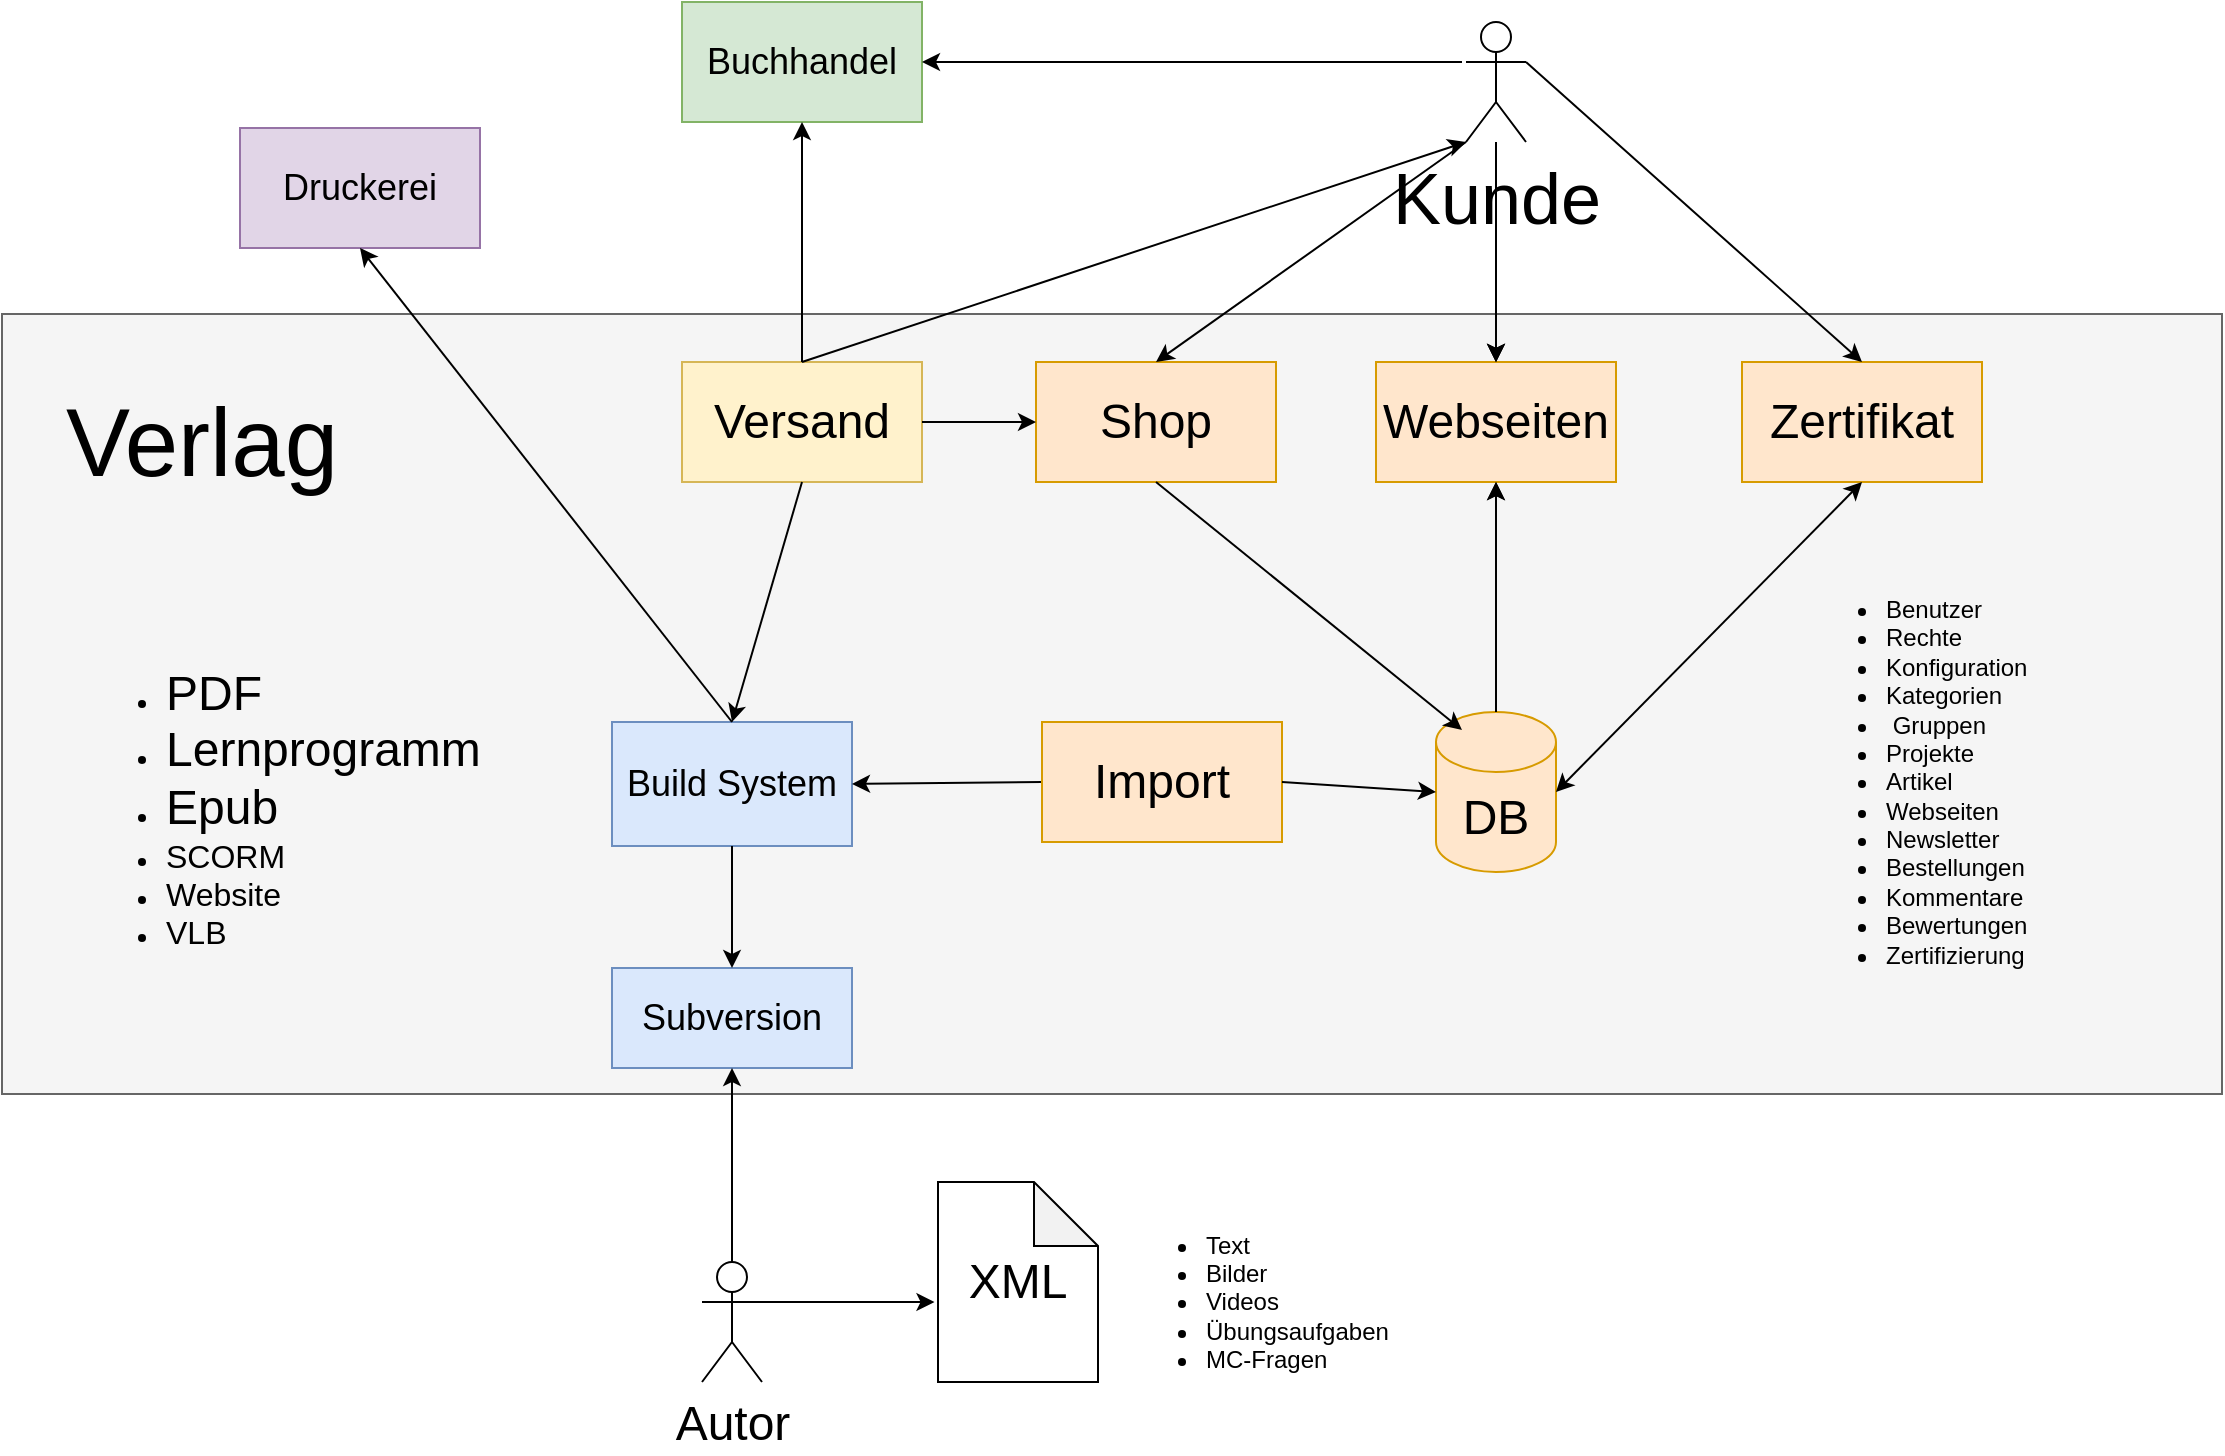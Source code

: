 <mxfile version="14.8.6" type="github">
  <diagram id="S66aKLHPQPTGUsUnwTtF" name="Page-1">
    <mxGraphModel dx="1117" dy="669" grid="1" gridSize="10" guides="1" tooltips="1" connect="1" arrows="1" fold="1" page="1" pageScale="1" pageWidth="827" pageHeight="1169" math="0" shadow="0">
      <root>
        <mxCell id="0" />
        <mxCell id="1" parent="0" />
        <mxCell id="XwRl7KmBkpzdWUTlRH1u-58" value="" style="rounded=0;whiteSpace=wrap;html=1;fillColor=#f5f5f5;strokeColor=#666666;fontColor=#333333;" vertex="1" parent="1">
          <mxGeometry x="190" y="336" width="1110" height="390" as="geometry" />
        </mxCell>
        <mxCell id="XwRl7KmBkpzdWUTlRH1u-1" value="&lt;font style=&quot;font-size: 18px&quot;&gt;Build System&lt;/font&gt;" style="rounded=0;whiteSpace=wrap;html=1;fillColor=#dae8fc;strokeColor=#6c8ebf;" vertex="1" parent="1">
          <mxGeometry x="495" y="540" width="120" height="62" as="geometry" />
        </mxCell>
        <mxCell id="XwRl7KmBkpzdWUTlRH1u-2" value="&lt;font style=&quot;font-size: 24px&quot;&gt;Autor&lt;/font&gt;" style="shape=umlActor;verticalLabelPosition=bottom;verticalAlign=top;html=1;outlineConnect=0;" vertex="1" parent="1">
          <mxGeometry x="540" y="810" width="30" height="60" as="geometry" />
        </mxCell>
        <mxCell id="XwRl7KmBkpzdWUTlRH1u-4" value="&lt;font style=&quot;font-size: 24px&quot;&gt;XML&lt;/font&gt;" style="shape=note;whiteSpace=wrap;html=1;backgroundOutline=1;darkOpacity=0.05;size=32;" vertex="1" parent="1">
          <mxGeometry x="658" y="770" width="80" height="100" as="geometry" />
        </mxCell>
        <mxCell id="XwRl7KmBkpzdWUTlRH1u-5" value="&lt;font style=&quot;font-size: 18px&quot;&gt;Subversion&lt;/font&gt;" style="rounded=0;whiteSpace=wrap;html=1;fillColor=#dae8fc;strokeColor=#6c8ebf;" vertex="1" parent="1">
          <mxGeometry x="495" y="663" width="120" height="50" as="geometry" />
        </mxCell>
        <mxCell id="XwRl7KmBkpzdWUTlRH1u-7" value="&lt;ul&gt;&lt;li&gt;Benutzer&lt;/li&gt;&lt;li&gt;&lt;span&gt;Rechte&lt;/span&gt;&lt;br&gt;&lt;/li&gt;&lt;li&gt;&lt;span&gt;Konfiguration&lt;/span&gt;&lt;/li&gt;&lt;li&gt;Kategorien&lt;/li&gt;&lt;li&gt;&amp;nbsp;Gruppen&lt;/li&gt;&lt;li&gt;Projekte&lt;/li&gt;&lt;li&gt;Artikel&lt;/li&gt;&lt;li&gt;Webseiten&lt;/li&gt;&lt;li&gt;Newsletter&lt;/li&gt;&lt;li&gt;Bestellungen&lt;/li&gt;&lt;li&gt;Kommentare&lt;/li&gt;&lt;li&gt;Bewertungen&lt;/li&gt;&lt;li&gt;Zertifizierung&lt;/li&gt;&lt;/ul&gt;" style="text;html=1;strokeColor=none;fillColor=none;align=left;verticalAlign=middle;whiteSpace=wrap;rounded=0;" vertex="1" parent="1">
          <mxGeometry x="1090" y="557.5" width="40" height="25" as="geometry" />
        </mxCell>
        <mxCell id="XwRl7KmBkpzdWUTlRH1u-8" value="&lt;ul&gt;&lt;li&gt;&lt;font style=&quot;font-size: 24px&quot;&gt;PDF&lt;/font&gt;&lt;/li&gt;&lt;li&gt;&lt;font style=&quot;font-size: 24px&quot;&gt;Lernprogramm&lt;/font&gt;&lt;/li&gt;&lt;li&gt;&lt;font style=&quot;font-size: 24px&quot;&gt;Epub&lt;/font&gt;&lt;/li&gt;&lt;li&gt;&lt;font size=&quot;3&quot;&gt;SCORM&lt;/font&gt;&lt;/li&gt;&lt;li&gt;&lt;font size=&quot;3&quot;&gt;Website&lt;/font&gt;&lt;/li&gt;&lt;li&gt;&lt;font size=&quot;3&quot;&gt;VLB&lt;/font&gt;&lt;/li&gt;&lt;/ul&gt;" style="text;html=1;strokeColor=none;fillColor=none;align=left;verticalAlign=middle;whiteSpace=wrap;rounded=0;" vertex="1" parent="1">
          <mxGeometry x="230" y="565" width="130" height="35" as="geometry" />
        </mxCell>
        <mxCell id="XwRl7KmBkpzdWUTlRH1u-9" value="&lt;font style=&quot;font-size: 24px&quot;&gt;Webseiten&lt;/font&gt;" style="rounded=0;whiteSpace=wrap;html=1;fillColor=#ffe6cc;strokeColor=#d79b00;" vertex="1" parent="1">
          <mxGeometry x="877" y="360" width="120" height="60" as="geometry" />
        </mxCell>
        <mxCell id="XwRl7KmBkpzdWUTlRH1u-10" value="&lt;font style=&quot;font-size: 24px&quot;&gt;Shop&lt;/font&gt;" style="rounded=0;whiteSpace=wrap;html=1;fillColor=#ffe6cc;strokeColor=#d79b00;" vertex="1" parent="1">
          <mxGeometry x="707" y="360" width="120" height="60" as="geometry" />
        </mxCell>
        <mxCell id="XwRl7KmBkpzdWUTlRH1u-11" value="&lt;font style=&quot;font-size: 18px&quot;&gt;Druckerei&lt;/font&gt;" style="rounded=0;whiteSpace=wrap;html=1;fillColor=#e1d5e7;strokeColor=#9673a6;" vertex="1" parent="1">
          <mxGeometry x="309" y="243" width="120" height="60" as="geometry" />
        </mxCell>
        <mxCell id="XwRl7KmBkpzdWUTlRH1u-14" value="&lt;font style=&quot;font-size: 18px&quot;&gt;Buchhandel&lt;/font&gt;" style="rounded=0;whiteSpace=wrap;html=1;fillColor=#d5e8d4;strokeColor=#82b366;" vertex="1" parent="1">
          <mxGeometry x="530" y="180" width="120" height="60" as="geometry" />
        </mxCell>
        <mxCell id="XwRl7KmBkpzdWUTlRH1u-69" value="" style="edgeStyle=orthogonalEdgeStyle;rounded=0;orthogonalLoop=1;jettySize=auto;html=1;" edge="1" parent="1" source="XwRl7KmBkpzdWUTlRH1u-15" target="XwRl7KmBkpzdWUTlRH1u-9">
          <mxGeometry relative="1" as="geometry" />
        </mxCell>
        <mxCell id="XwRl7KmBkpzdWUTlRH1u-70" value="" style="edgeStyle=orthogonalEdgeStyle;rounded=0;orthogonalLoop=1;jettySize=auto;html=1;" edge="1" parent="1" source="XwRl7KmBkpzdWUTlRH1u-15" target="XwRl7KmBkpzdWUTlRH1u-9">
          <mxGeometry relative="1" as="geometry" />
        </mxCell>
        <mxCell id="XwRl7KmBkpzdWUTlRH1u-17" value="&lt;font style=&quot;font-size: 24px&quot;&gt;Versand&lt;/font&gt;" style="rounded=0;whiteSpace=wrap;html=1;fillColor=#fff2cc;strokeColor=#d6b656;" vertex="1" parent="1">
          <mxGeometry x="530" y="360" width="120" height="60" as="geometry" />
        </mxCell>
        <mxCell id="XwRl7KmBkpzdWUTlRH1u-19" value="&lt;font style=&quot;font-size: 24px&quot;&gt;Zertifikat&lt;/font&gt;" style="rounded=0;whiteSpace=wrap;html=1;fillColor=#ffe6cc;strokeColor=#d79b00;" vertex="1" parent="1">
          <mxGeometry x="1060" y="360" width="120" height="60" as="geometry" />
        </mxCell>
        <mxCell id="XwRl7KmBkpzdWUTlRH1u-53" value="" style="edgeStyle=orthogonalEdgeStyle;rounded=0;orthogonalLoop=1;jettySize=auto;html=1;" edge="1" parent="1" source="XwRl7KmBkpzdWUTlRH1u-20" target="XwRl7KmBkpzdWUTlRH1u-9">
          <mxGeometry relative="1" as="geometry" />
        </mxCell>
        <mxCell id="XwRl7KmBkpzdWUTlRH1u-20" value="&lt;font style=&quot;font-size: 24px&quot;&gt;DB&lt;/font&gt;" style="shape=cylinder3;whiteSpace=wrap;html=1;boundedLbl=1;backgroundOutline=1;size=15;fillColor=#ffe6cc;strokeColor=#d79b00;" vertex="1" parent="1">
          <mxGeometry x="907" y="535" width="60" height="80" as="geometry" />
        </mxCell>
        <mxCell id="XwRl7KmBkpzdWUTlRH1u-24" value="" style="endArrow=classic;html=1;exitX=1;exitY=0.333;exitDx=0;exitDy=0;exitPerimeter=0;entryX=-0.022;entryY=0.6;entryDx=0;entryDy=0;entryPerimeter=0;" edge="1" parent="1" source="XwRl7KmBkpzdWUTlRH1u-2" target="XwRl7KmBkpzdWUTlRH1u-4">
          <mxGeometry width="50" height="50" relative="1" as="geometry">
            <mxPoint x="400" y="1000" as="sourcePoint" />
            <mxPoint x="710" y="830" as="targetPoint" />
          </mxGeometry>
        </mxCell>
        <mxCell id="XwRl7KmBkpzdWUTlRH1u-25" value="" style="endArrow=classic;html=1;exitX=0.5;exitY=0;exitDx=0;exitDy=0;exitPerimeter=0;entryX=0.5;entryY=1;entryDx=0;entryDy=0;" edge="1" parent="1" source="XwRl7KmBkpzdWUTlRH1u-2" target="XwRl7KmBkpzdWUTlRH1u-5">
          <mxGeometry width="50" height="50" relative="1" as="geometry">
            <mxPoint x="380" y="940" as="sourcePoint" />
            <mxPoint x="430" y="890" as="targetPoint" />
          </mxGeometry>
        </mxCell>
        <mxCell id="XwRl7KmBkpzdWUTlRH1u-27" value="" style="endArrow=classic;html=1;exitX=0;exitY=0.5;exitDx=0;exitDy=0;entryX=1;entryY=0.5;entryDx=0;entryDy=0;" edge="1" parent="1" source="XwRl7KmBkpzdWUTlRH1u-55" target="XwRl7KmBkpzdWUTlRH1u-1">
          <mxGeometry width="50" height="50" relative="1" as="geometry">
            <mxPoint x="877" y="574" as="sourcePoint" />
            <mxPoint x="680" y="580" as="targetPoint" />
          </mxGeometry>
        </mxCell>
        <mxCell id="XwRl7KmBkpzdWUTlRH1u-28" value="" style="endArrow=classic;html=1;exitX=0.5;exitY=0;exitDx=0;exitDy=0;entryX=0.5;entryY=1;entryDx=0;entryDy=0;" edge="1" parent="1" source="XwRl7KmBkpzdWUTlRH1u-1" target="XwRl7KmBkpzdWUTlRH1u-11">
          <mxGeometry width="50" height="50" relative="1" as="geometry">
            <mxPoint x="580" y="480" as="sourcePoint" />
            <mxPoint x="380" y="310" as="targetPoint" />
          </mxGeometry>
        </mxCell>
        <mxCell id="XwRl7KmBkpzdWUTlRH1u-29" value="" style="endArrow=classic;html=1;exitX=0.5;exitY=0;exitDx=0;exitDy=0;entryX=0.5;entryY=1;entryDx=0;entryDy=0;" edge="1" parent="1" source="XwRl7KmBkpzdWUTlRH1u-17" target="XwRl7KmBkpzdWUTlRH1u-14">
          <mxGeometry width="50" height="50" relative="1" as="geometry">
            <mxPoint x="440" y="320" as="sourcePoint" />
            <mxPoint x="520" y="230" as="targetPoint" />
          </mxGeometry>
        </mxCell>
        <mxCell id="XwRl7KmBkpzdWUTlRH1u-31" value="" style="endArrow=classic;html=1;entryX=0.5;entryY=1;entryDx=0;entryDy=0;exitX=0.5;exitY=0;exitDx=0;exitDy=0;exitPerimeter=0;" edge="1" parent="1" source="XwRl7KmBkpzdWUTlRH1u-20" target="XwRl7KmBkpzdWUTlRH1u-9">
          <mxGeometry width="50" height="50" relative="1" as="geometry">
            <mxPoint x="937" y="520" as="sourcePoint" />
            <mxPoint x="970" y="480" as="targetPoint" />
          </mxGeometry>
        </mxCell>
        <mxCell id="XwRl7KmBkpzdWUTlRH1u-32" value="" style="endArrow=classic;html=1;exitX=0;exitY=1;exitDx=0;exitDy=0;exitPerimeter=0;entryX=0.5;entryY=0;entryDx=0;entryDy=0;" edge="1" parent="1" source="XwRl7KmBkpzdWUTlRH1u-15" target="XwRl7KmBkpzdWUTlRH1u-10">
          <mxGeometry width="50" height="50" relative="1" as="geometry">
            <mxPoint x="740" y="340" as="sourcePoint" />
            <mxPoint x="790" y="290" as="targetPoint" />
          </mxGeometry>
        </mxCell>
        <mxCell id="XwRl7KmBkpzdWUTlRH1u-33" value="" style="endArrow=classic;html=1;" edge="1" parent="1" target="XwRl7KmBkpzdWUTlRH1u-14">
          <mxGeometry width="50" height="50" relative="1" as="geometry">
            <mxPoint x="920" y="210" as="sourcePoint" />
            <mxPoint x="630" y="320" as="targetPoint" />
          </mxGeometry>
        </mxCell>
        <mxCell id="XwRl7KmBkpzdWUTlRH1u-34" value="" style="endArrow=classic;html=1;exitX=1;exitY=0.333;exitDx=0;exitDy=0;exitPerimeter=0;entryX=0.5;entryY=0;entryDx=0;entryDy=0;" edge="1" parent="1" source="XwRl7KmBkpzdWUTlRH1u-15" target="XwRl7KmBkpzdWUTlRH1u-19">
          <mxGeometry width="50" height="50" relative="1" as="geometry">
            <mxPoint x="1050" y="280" as="sourcePoint" />
            <mxPoint x="1100" y="230" as="targetPoint" />
          </mxGeometry>
        </mxCell>
        <mxCell id="XwRl7KmBkpzdWUTlRH1u-35" value="" style="endArrow=classic;html=1;entryX=0.5;entryY=0;entryDx=0;entryDy=0;" edge="1" parent="1" source="XwRl7KmBkpzdWUTlRH1u-15" target="XwRl7KmBkpzdWUTlRH1u-9">
          <mxGeometry width="50" height="50" relative="1" as="geometry">
            <mxPoint x="920" y="340" as="sourcePoint" />
            <mxPoint x="970" y="270" as="targetPoint" />
          </mxGeometry>
        </mxCell>
        <mxCell id="XwRl7KmBkpzdWUTlRH1u-39" value="" style="endArrow=classic;html=1;exitX=0.5;exitY=0;exitDx=0;exitDy=0;entryX=0;entryY=1;entryDx=0;entryDy=0;entryPerimeter=0;" edge="1" parent="1" source="XwRl7KmBkpzdWUTlRH1u-17" target="XwRl7KmBkpzdWUTlRH1u-15">
          <mxGeometry width="50" height="50" relative="1" as="geometry">
            <mxPoint x="640" y="360" as="sourcePoint" />
            <mxPoint x="920" y="240" as="targetPoint" />
          </mxGeometry>
        </mxCell>
        <mxCell id="XwRl7KmBkpzdWUTlRH1u-43" value="" style="endArrow=classic;html=1;exitX=0.5;exitY=1;exitDx=0;exitDy=0;" edge="1" parent="1" source="XwRl7KmBkpzdWUTlRH1u-10">
          <mxGeometry width="50" height="50" relative="1" as="geometry">
            <mxPoint x="630" y="530" as="sourcePoint" />
            <mxPoint x="920" y="544" as="targetPoint" />
          </mxGeometry>
        </mxCell>
        <mxCell id="XwRl7KmBkpzdWUTlRH1u-50" value="" style="endArrow=classic;html=1;exitX=0.5;exitY=1;exitDx=0;exitDy=0;entryX=0.5;entryY=0;entryDx=0;entryDy=0;" edge="1" parent="1" source="XwRl7KmBkpzdWUTlRH1u-1" target="XwRl7KmBkpzdWUTlRH1u-5">
          <mxGeometry width="50" height="50" relative="1" as="geometry">
            <mxPoint x="710" y="550" as="sourcePoint" />
            <mxPoint x="760" y="500" as="targetPoint" />
          </mxGeometry>
        </mxCell>
        <mxCell id="XwRl7KmBkpzdWUTlRH1u-51" value="" style="endArrow=classic;html=1;exitX=0.5;exitY=1;exitDx=0;exitDy=0;entryX=0.5;entryY=0;entryDx=0;entryDy=0;" edge="1" parent="1" source="XwRl7KmBkpzdWUTlRH1u-17" target="XwRl7KmBkpzdWUTlRH1u-1">
          <mxGeometry width="50" height="50" relative="1" as="geometry">
            <mxPoint x="720" y="480" as="sourcePoint" />
            <mxPoint x="770" y="430" as="targetPoint" />
          </mxGeometry>
        </mxCell>
        <mxCell id="XwRl7KmBkpzdWUTlRH1u-54" value="" style="endArrow=classic;html=1;exitX=1;exitY=0.5;exitDx=0;exitDy=0;entryX=0;entryY=0.5;entryDx=0;entryDy=0;" edge="1" parent="1" source="XwRl7KmBkpzdWUTlRH1u-17" target="XwRl7KmBkpzdWUTlRH1u-10">
          <mxGeometry width="50" height="50" relative="1" as="geometry">
            <mxPoint x="720" y="480" as="sourcePoint" />
            <mxPoint x="770" y="430" as="targetPoint" />
          </mxGeometry>
        </mxCell>
        <mxCell id="XwRl7KmBkpzdWUTlRH1u-55" value="&lt;font style=&quot;font-size: 24px&quot;&gt;Import&lt;/font&gt;" style="rounded=0;whiteSpace=wrap;html=1;fillColor=#ffe6cc;strokeColor=#d79b00;" vertex="1" parent="1">
          <mxGeometry x="710" y="540" width="120" height="60" as="geometry" />
        </mxCell>
        <mxCell id="XwRl7KmBkpzdWUTlRH1u-57" value="" style="endArrow=classic;html=1;exitX=1;exitY=0.5;exitDx=0;exitDy=0;entryX=0;entryY=0.5;entryDx=0;entryDy=0;entryPerimeter=0;" edge="1" parent="1" source="XwRl7KmBkpzdWUTlRH1u-55" target="XwRl7KmBkpzdWUTlRH1u-20">
          <mxGeometry width="50" height="50" relative="1" as="geometry">
            <mxPoint x="720" y="480" as="sourcePoint" />
            <mxPoint x="770" y="430" as="targetPoint" />
          </mxGeometry>
        </mxCell>
        <mxCell id="XwRl7KmBkpzdWUTlRH1u-61" value="&lt;font style=&quot;font-size: 48px&quot;&gt;Verlag&lt;/font&gt;" style="text;html=1;strokeColor=none;fillColor=none;align=center;verticalAlign=middle;whiteSpace=wrap;rounded=0;" vertex="1" parent="1">
          <mxGeometry x="270" y="390" width="40" height="20" as="geometry" />
        </mxCell>
        <mxCell id="XwRl7KmBkpzdWUTlRH1u-63" value="" style="endArrow=classic;startArrow=classic;html=1;entryX=0.5;entryY=1;entryDx=0;entryDy=0;exitX=1;exitY=0.5;exitDx=0;exitDy=0;exitPerimeter=0;" edge="1" parent="1" source="XwRl7KmBkpzdWUTlRH1u-20" target="XwRl7KmBkpzdWUTlRH1u-19">
          <mxGeometry width="50" height="50" relative="1" as="geometry">
            <mxPoint x="720" y="630" as="sourcePoint" />
            <mxPoint x="770" y="580" as="targetPoint" />
          </mxGeometry>
        </mxCell>
        <mxCell id="XwRl7KmBkpzdWUTlRH1u-66" value="&lt;ul&gt;&lt;li&gt;Text&lt;/li&gt;&lt;li&gt;Bilder&lt;/li&gt;&lt;li&gt;Videos&lt;/li&gt;&lt;li&gt;Übungsaufgaben&lt;/li&gt;&lt;li&gt;MC-Fragen&lt;/li&gt;&lt;/ul&gt;" style="text;html=1;strokeColor=none;fillColor=none;align=left;verticalAlign=middle;whiteSpace=wrap;rounded=0;" vertex="1" parent="1">
          <mxGeometry x="750" y="820" width="36" height="20" as="geometry" />
        </mxCell>
        <mxCell id="XwRl7KmBkpzdWUTlRH1u-15" value="&lt;font style=&quot;font-size: 36px&quot;&gt;Kunde&lt;/font&gt;" style="shape=umlActor;verticalLabelPosition=bottom;verticalAlign=top;html=1;outlineConnect=0;" vertex="1" parent="1">
          <mxGeometry x="922" y="190" width="30" height="60" as="geometry" />
        </mxCell>
      </root>
    </mxGraphModel>
  </diagram>
</mxfile>
